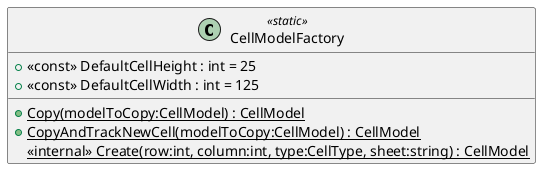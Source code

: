 @startuml
class CellModelFactory <<static>> {
    + <<const>> DefaultCellHeight : int = 25
    + <<const>> DefaultCellWidth : int = 125
    + {static} Copy(modelToCopy:CellModel) : CellModel
    + {static} CopyAndTrackNewCell(modelToCopy:CellModel) : CellModel
    <<internal>> {static} Create(row:int, column:int, type:CellType, sheet:string) : CellModel
}
@enduml
